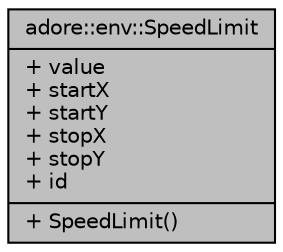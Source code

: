 digraph "adore::env::SpeedLimit"
{
 // LATEX_PDF_SIZE
  edge [fontname="Helvetica",fontsize="10",labelfontname="Helvetica",labelfontsize="10"];
  node [fontname="Helvetica",fontsize="10",shape=record];
  Node1 [label="{adore::env::SpeedLimit\n|+ value\l+ startX\l+ startY\l+ stopX\l+ stopY\l+ id\l|+ SpeedLimit()\l}",height=0.2,width=0.4,color="black", fillcolor="grey75", style="filled", fontcolor="black",tooltip=" "];
}
